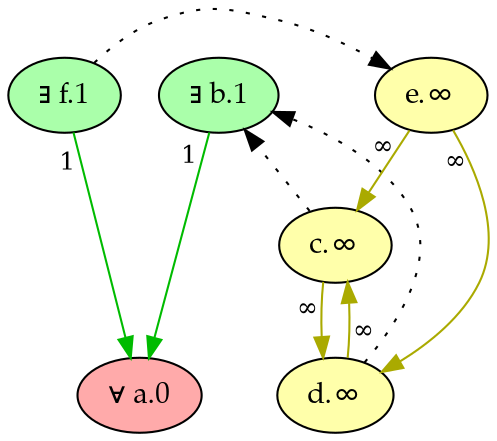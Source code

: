 digraph {
    rankdir="TB"
    node [style=filled fontname="Palatino" fontsize=14]
    node [fillcolor="#AAFFAA"]
    "f" [label="∃ f.1"]
    "b" [label="∃ b.1"]
    node [fillcolor="#FFAAAA"]
    "a" [label="∀ a.0"]
    node [fillcolor="#FFFFAA"]
    "c" [label="c.∞"]
    "d" [label="d.∞"]
    "e" [label="e.∞"]
    edge[labeldistance=1.5 fontsize=12]
    edge [color="#00BB00" style="solid" dir="forward" taillabel="1"]
           "b" -> "a" 
           "f" -> "a" 
    edge [color="#AAAA00" style="solid" dir="forward" taillabel="∞"]
           "c" -> "d" 
           "d" -> "c" 
           "e" -> "c" 
           "e" -> "d" 
    edge [color="black" style="dotted" dir="forward" taillabel="" constraint=false]
           "c" -> "b" 
           "d" -> "b" 
           "f" -> "e" 
    {rank = max a}
    {rank = min f b}
}
